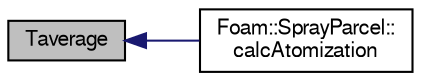 digraph "Taverage"
{
  bgcolor="transparent";
  edge [fontname="FreeSans",fontsize="10",labelfontname="FreeSans",labelfontsize="10"];
  node [fontname="FreeSans",fontsize="10",shape=record];
  rankdir="LR";
  Node1 [label="Taverage",height=0.2,width=0.4,color="black", fillcolor="grey75", style="filled" fontcolor="black"];
  Node1 -> Node2 [dir="back",color="midnightblue",fontsize="10",style="solid",fontname="FreeSans"];
  Node2 [label="Foam::SprayParcel::\lcalcAtomization",height=0.2,width=0.4,color="black",URL="$a02342.html#a56afb8fb801bc0e2fc6afa3eb81d2cf2",tooltip="Correct parcel properties according to atomization model. "];
}
